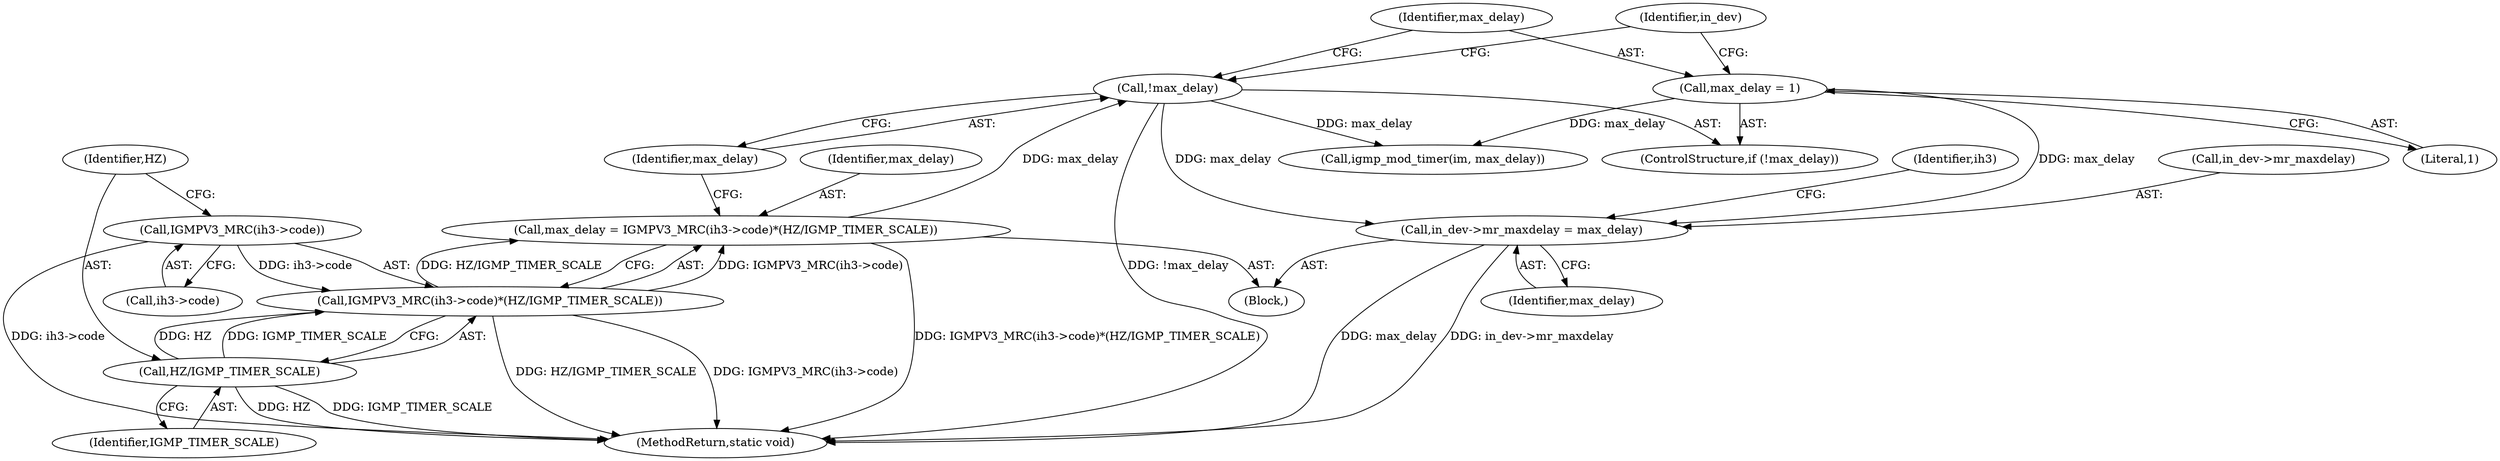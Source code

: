 digraph "0_linux_a8c1f65c79cbbb2f7da782d4c9d15639a9b94b27@pointer" {
"1000291" [label="(Call,in_dev->mr_maxdelay = max_delay)"];
"1000286" [label="(Call,!max_delay)"];
"1000275" [label="(Call,max_delay = IGMPV3_MRC(ih3->code)*(HZ/IGMP_TIMER_SCALE))"];
"1000277" [label="(Call,IGMPV3_MRC(ih3->code)*(HZ/IGMP_TIMER_SCALE))"];
"1000278" [label="(Call,IGMPV3_MRC(ih3->code))"];
"1000282" [label="(Call,HZ/IGMP_TIMER_SCALE)"];
"1000288" [label="(Call,max_delay = 1)"];
"1000288" [label="(Call,max_delay = 1)"];
"1000283" [label="(Identifier,HZ)"];
"1000289" [label="(Identifier,max_delay)"];
"1000291" [label="(Call,in_dev->mr_maxdelay = max_delay)"];
"1000287" [label="(Identifier,max_delay)"];
"1000295" [label="(Identifier,max_delay)"];
"1000277" [label="(Call,IGMPV3_MRC(ih3->code)*(HZ/IGMP_TIMER_SCALE))"];
"1000276" [label="(Identifier,max_delay)"];
"1000396" [label="(MethodReturn,static void)"];
"1000392" [label="(Call,igmp_mod_timer(im, max_delay))"];
"1000282" [label="(Call,HZ/IGMP_TIMER_SCALE)"];
"1000292" [label="(Call,in_dev->mr_maxdelay)"];
"1000275" [label="(Call,max_delay = IGMPV3_MRC(ih3->code)*(HZ/IGMP_TIMER_SCALE))"];
"1000284" [label="(Identifier,IGMP_TIMER_SCALE)"];
"1000286" [label="(Call,!max_delay)"];
"1000293" [label="(Identifier,in_dev)"];
"1000278" [label="(Call,IGMPV3_MRC(ih3->code))"];
"1000279" [label="(Call,ih3->code)"];
"1000298" [label="(Identifier,ih3)"];
"1000239" [label="(Block,)"];
"1000285" [label="(ControlStructure,if (!max_delay))"];
"1000290" [label="(Literal,1)"];
"1000291" -> "1000239"  [label="AST: "];
"1000291" -> "1000295"  [label="CFG: "];
"1000292" -> "1000291"  [label="AST: "];
"1000295" -> "1000291"  [label="AST: "];
"1000298" -> "1000291"  [label="CFG: "];
"1000291" -> "1000396"  [label="DDG: in_dev->mr_maxdelay"];
"1000291" -> "1000396"  [label="DDG: max_delay"];
"1000286" -> "1000291"  [label="DDG: max_delay"];
"1000288" -> "1000291"  [label="DDG: max_delay"];
"1000286" -> "1000285"  [label="AST: "];
"1000286" -> "1000287"  [label="CFG: "];
"1000287" -> "1000286"  [label="AST: "];
"1000289" -> "1000286"  [label="CFG: "];
"1000293" -> "1000286"  [label="CFG: "];
"1000286" -> "1000396"  [label="DDG: !max_delay"];
"1000275" -> "1000286"  [label="DDG: max_delay"];
"1000286" -> "1000392"  [label="DDG: max_delay"];
"1000275" -> "1000239"  [label="AST: "];
"1000275" -> "1000277"  [label="CFG: "];
"1000276" -> "1000275"  [label="AST: "];
"1000277" -> "1000275"  [label="AST: "];
"1000287" -> "1000275"  [label="CFG: "];
"1000275" -> "1000396"  [label="DDG: IGMPV3_MRC(ih3->code)*(HZ/IGMP_TIMER_SCALE)"];
"1000277" -> "1000275"  [label="DDG: IGMPV3_MRC(ih3->code)"];
"1000277" -> "1000275"  [label="DDG: HZ/IGMP_TIMER_SCALE"];
"1000277" -> "1000282"  [label="CFG: "];
"1000278" -> "1000277"  [label="AST: "];
"1000282" -> "1000277"  [label="AST: "];
"1000277" -> "1000396"  [label="DDG: HZ/IGMP_TIMER_SCALE"];
"1000277" -> "1000396"  [label="DDG: IGMPV3_MRC(ih3->code)"];
"1000278" -> "1000277"  [label="DDG: ih3->code"];
"1000282" -> "1000277"  [label="DDG: HZ"];
"1000282" -> "1000277"  [label="DDG: IGMP_TIMER_SCALE"];
"1000278" -> "1000279"  [label="CFG: "];
"1000279" -> "1000278"  [label="AST: "];
"1000283" -> "1000278"  [label="CFG: "];
"1000278" -> "1000396"  [label="DDG: ih3->code"];
"1000282" -> "1000284"  [label="CFG: "];
"1000283" -> "1000282"  [label="AST: "];
"1000284" -> "1000282"  [label="AST: "];
"1000282" -> "1000396"  [label="DDG: IGMP_TIMER_SCALE"];
"1000282" -> "1000396"  [label="DDG: HZ"];
"1000288" -> "1000285"  [label="AST: "];
"1000288" -> "1000290"  [label="CFG: "];
"1000289" -> "1000288"  [label="AST: "];
"1000290" -> "1000288"  [label="AST: "];
"1000293" -> "1000288"  [label="CFG: "];
"1000288" -> "1000392"  [label="DDG: max_delay"];
}
